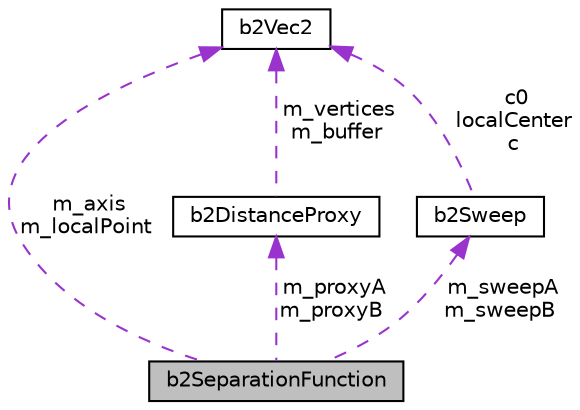 digraph "b2SeparationFunction"
{
  edge [fontname="Helvetica",fontsize="10",labelfontname="Helvetica",labelfontsize="10"];
  node [fontname="Helvetica",fontsize="10",shape=record];
  Node1 [label="b2SeparationFunction",height=0.2,width=0.4,color="black", fillcolor="grey75", style="filled", fontcolor="black"];
  Node2 -> Node1 [dir="back",color="darkorchid3",fontsize="10",style="dashed",label=" m_proxyA\nm_proxyB" ,fontname="Helvetica"];
  Node2 [label="b2DistanceProxy",height=0.2,width=0.4,color="black", fillcolor="white", style="filled",URL="$structb2DistanceProxy.html"];
  Node3 -> Node2 [dir="back",color="darkorchid3",fontsize="10",style="dashed",label=" m_vertices\nm_buffer" ,fontname="Helvetica"];
  Node3 [label="b2Vec2",height=0.2,width=0.4,color="black", fillcolor="white", style="filled",URL="$structb2Vec2.html",tooltip="A 2D column vector. "];
  Node3 -> Node1 [dir="back",color="darkorchid3",fontsize="10",style="dashed",label=" m_axis\nm_localPoint" ,fontname="Helvetica"];
  Node4 -> Node1 [dir="back",color="darkorchid3",fontsize="10",style="dashed",label=" m_sweepA\nm_sweepB" ,fontname="Helvetica"];
  Node4 [label="b2Sweep",height=0.2,width=0.4,color="black", fillcolor="white", style="filled",URL="$structb2Sweep.html"];
  Node3 -> Node4 [dir="back",color="darkorchid3",fontsize="10",style="dashed",label=" c0\nlocalCenter\nc" ,fontname="Helvetica"];
}
